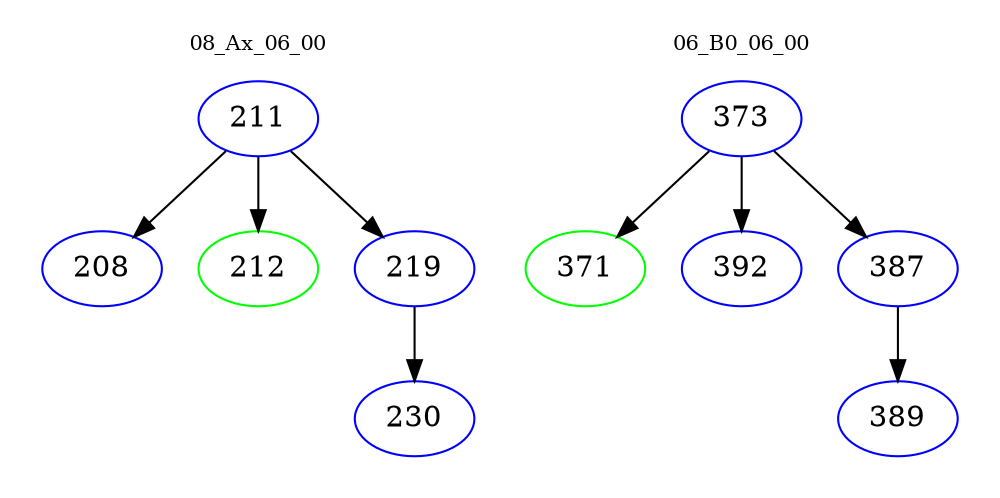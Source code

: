 digraph{
subgraph cluster_0 {
color = white
label = "08_Ax_06_00";
fontsize=10;
T0_211 [label="211", color="blue"]
T0_211 -> T0_208 [color="black"]
T0_208 [label="208", color="blue"]
T0_211 -> T0_212 [color="black"]
T0_212 [label="212", color="green"]
T0_211 -> T0_219 [color="black"]
T0_219 [label="219", color="blue"]
T0_219 -> T0_230 [color="black"]
T0_230 [label="230", color="blue"]
}
subgraph cluster_1 {
color = white
label = "06_B0_06_00";
fontsize=10;
T1_373 [label="373", color="blue"]
T1_373 -> T1_371 [color="black"]
T1_371 [label="371", color="green"]
T1_373 -> T1_392 [color="black"]
T1_392 [label="392", color="blue"]
T1_373 -> T1_387 [color="black"]
T1_387 [label="387", color="blue"]
T1_387 -> T1_389 [color="black"]
T1_389 [label="389", color="blue"]
}
}
